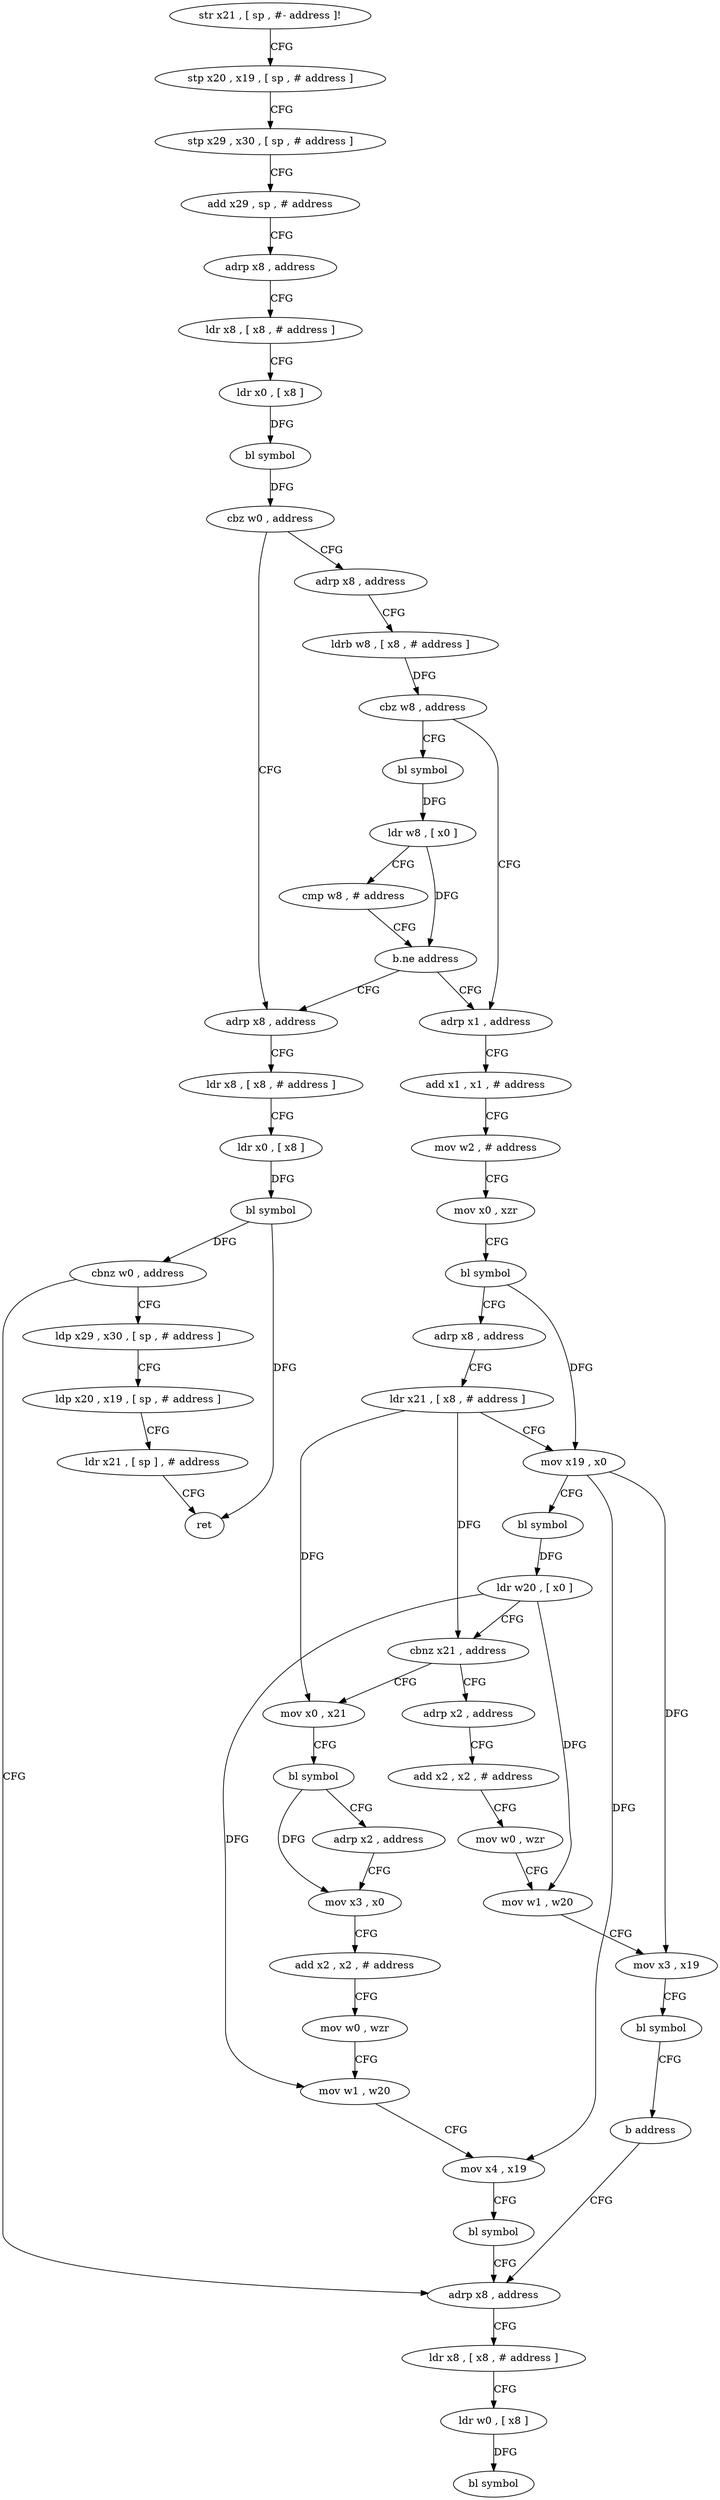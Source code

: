 digraph "func" {
"147676" [label = "str x21 , [ sp , #- address ]!" ]
"147680" [label = "stp x20 , x19 , [ sp , # address ]" ]
"147684" [label = "stp x29 , x30 , [ sp , # address ]" ]
"147688" [label = "add x29 , sp , # address" ]
"147692" [label = "adrp x8 , address" ]
"147696" [label = "ldr x8 , [ x8 , # address ]" ]
"147700" [label = "ldr x0 , [ x8 ]" ]
"147704" [label = "bl symbol" ]
"147708" [label = "cbz w0 , address" ]
"147740" [label = "adrp x8 , address" ]
"147712" [label = "adrp x8 , address" ]
"147744" [label = "ldr x8 , [ x8 , # address ]" ]
"147748" [label = "ldr x0 , [ x8 ]" ]
"147752" [label = "bl symbol" ]
"147756" [label = "cbnz w0 , address" ]
"147884" [label = "adrp x8 , address" ]
"147760" [label = "ldp x29 , x30 , [ sp , # address ]" ]
"147716" [label = "ldrb w8 , [ x8 , # address ]" ]
"147720" [label = "cbz w8 , address" ]
"147776" [label = "adrp x1 , address" ]
"147724" [label = "bl symbol" ]
"147888" [label = "ldr x8 , [ x8 , # address ]" ]
"147892" [label = "ldr w0 , [ x8 ]" ]
"147896" [label = "bl symbol" ]
"147764" [label = "ldp x20 , x19 , [ sp , # address ]" ]
"147768" [label = "ldr x21 , [ sp ] , # address" ]
"147772" [label = "ret" ]
"147780" [label = "add x1 , x1 , # address" ]
"147784" [label = "mov w2 , # address" ]
"147788" [label = "mov x0 , xzr" ]
"147792" [label = "bl symbol" ]
"147796" [label = "adrp x8 , address" ]
"147800" [label = "ldr x21 , [ x8 , # address ]" ]
"147804" [label = "mov x19 , x0" ]
"147808" [label = "bl symbol" ]
"147812" [label = "ldr w20 , [ x0 ]" ]
"147816" [label = "cbnz x21 , address" ]
"147848" [label = "mov x0 , x21" ]
"147820" [label = "adrp x2 , address" ]
"147728" [label = "ldr w8 , [ x0 ]" ]
"147732" [label = "cmp w8 , # address" ]
"147736" [label = "b.ne address" ]
"147852" [label = "bl symbol" ]
"147856" [label = "adrp x2 , address" ]
"147860" [label = "mov x3 , x0" ]
"147864" [label = "add x2 , x2 , # address" ]
"147868" [label = "mov w0 , wzr" ]
"147872" [label = "mov w1 , w20" ]
"147876" [label = "mov x4 , x19" ]
"147880" [label = "bl symbol" ]
"147824" [label = "add x2 , x2 , # address" ]
"147828" [label = "mov w0 , wzr" ]
"147832" [label = "mov w1 , w20" ]
"147836" [label = "mov x3 , x19" ]
"147840" [label = "bl symbol" ]
"147844" [label = "b address" ]
"147676" -> "147680" [ label = "CFG" ]
"147680" -> "147684" [ label = "CFG" ]
"147684" -> "147688" [ label = "CFG" ]
"147688" -> "147692" [ label = "CFG" ]
"147692" -> "147696" [ label = "CFG" ]
"147696" -> "147700" [ label = "CFG" ]
"147700" -> "147704" [ label = "DFG" ]
"147704" -> "147708" [ label = "DFG" ]
"147708" -> "147740" [ label = "CFG" ]
"147708" -> "147712" [ label = "CFG" ]
"147740" -> "147744" [ label = "CFG" ]
"147712" -> "147716" [ label = "CFG" ]
"147744" -> "147748" [ label = "CFG" ]
"147748" -> "147752" [ label = "DFG" ]
"147752" -> "147756" [ label = "DFG" ]
"147752" -> "147772" [ label = "DFG" ]
"147756" -> "147884" [ label = "CFG" ]
"147756" -> "147760" [ label = "CFG" ]
"147884" -> "147888" [ label = "CFG" ]
"147760" -> "147764" [ label = "CFG" ]
"147716" -> "147720" [ label = "DFG" ]
"147720" -> "147776" [ label = "CFG" ]
"147720" -> "147724" [ label = "CFG" ]
"147776" -> "147780" [ label = "CFG" ]
"147724" -> "147728" [ label = "DFG" ]
"147888" -> "147892" [ label = "CFG" ]
"147892" -> "147896" [ label = "DFG" ]
"147764" -> "147768" [ label = "CFG" ]
"147768" -> "147772" [ label = "CFG" ]
"147780" -> "147784" [ label = "CFG" ]
"147784" -> "147788" [ label = "CFG" ]
"147788" -> "147792" [ label = "CFG" ]
"147792" -> "147796" [ label = "CFG" ]
"147792" -> "147804" [ label = "DFG" ]
"147796" -> "147800" [ label = "CFG" ]
"147800" -> "147804" [ label = "CFG" ]
"147800" -> "147816" [ label = "DFG" ]
"147800" -> "147848" [ label = "DFG" ]
"147804" -> "147808" [ label = "CFG" ]
"147804" -> "147876" [ label = "DFG" ]
"147804" -> "147836" [ label = "DFG" ]
"147808" -> "147812" [ label = "DFG" ]
"147812" -> "147816" [ label = "CFG" ]
"147812" -> "147872" [ label = "DFG" ]
"147812" -> "147832" [ label = "DFG" ]
"147816" -> "147848" [ label = "CFG" ]
"147816" -> "147820" [ label = "CFG" ]
"147848" -> "147852" [ label = "CFG" ]
"147820" -> "147824" [ label = "CFG" ]
"147728" -> "147732" [ label = "CFG" ]
"147728" -> "147736" [ label = "DFG" ]
"147732" -> "147736" [ label = "CFG" ]
"147736" -> "147776" [ label = "CFG" ]
"147736" -> "147740" [ label = "CFG" ]
"147852" -> "147856" [ label = "CFG" ]
"147852" -> "147860" [ label = "DFG" ]
"147856" -> "147860" [ label = "CFG" ]
"147860" -> "147864" [ label = "CFG" ]
"147864" -> "147868" [ label = "CFG" ]
"147868" -> "147872" [ label = "CFG" ]
"147872" -> "147876" [ label = "CFG" ]
"147876" -> "147880" [ label = "CFG" ]
"147880" -> "147884" [ label = "CFG" ]
"147824" -> "147828" [ label = "CFG" ]
"147828" -> "147832" [ label = "CFG" ]
"147832" -> "147836" [ label = "CFG" ]
"147836" -> "147840" [ label = "CFG" ]
"147840" -> "147844" [ label = "CFG" ]
"147844" -> "147884" [ label = "CFG" ]
}
